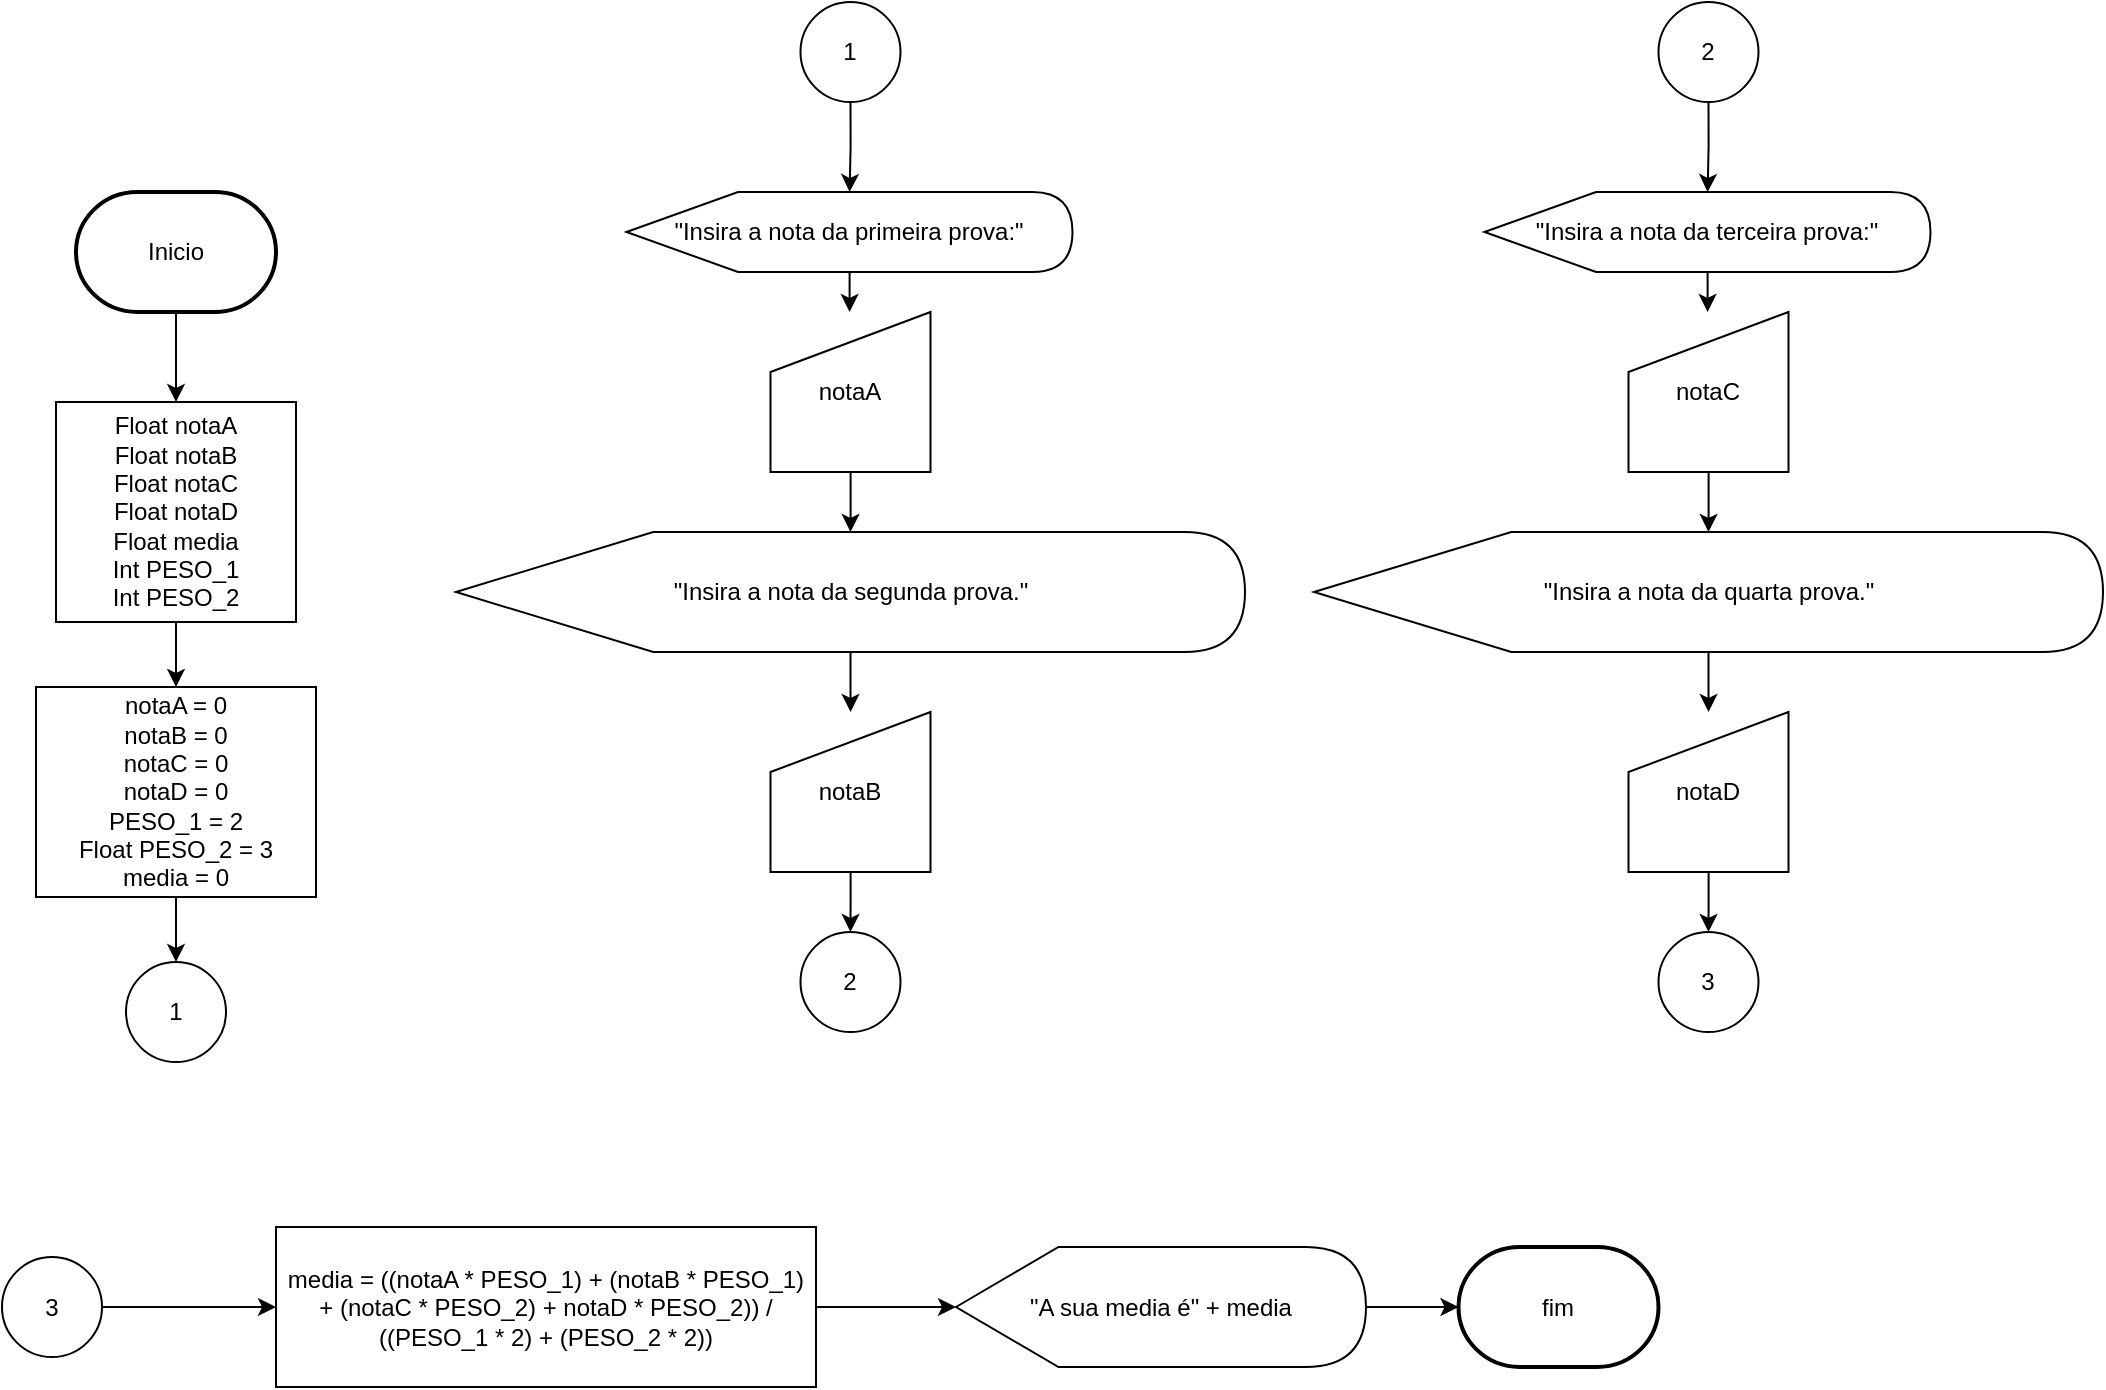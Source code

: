 <mxfile version="26.1.1">
  <diagram name="Página-1" id="mBzztjjE1htirHH1m6_b">
    <mxGraphModel dx="1707" dy="532" grid="1" gridSize="10" guides="1" tooltips="1" connect="1" arrows="1" fold="1" page="1" pageScale="1" pageWidth="827" pageHeight="1169" math="0" shadow="0">
      <root>
        <mxCell id="0" />
        <mxCell id="1" parent="0" />
        <mxCell id="PZAd172AtOwlA6TTgWJv-4" value="" style="edgeStyle=orthogonalEdgeStyle;rounded=0;orthogonalLoop=1;jettySize=auto;html=1;" edge="1" parent="1" source="PZAd172AtOwlA6TTgWJv-2" target="PZAd172AtOwlA6TTgWJv-3">
          <mxGeometry relative="1" as="geometry" />
        </mxCell>
        <mxCell id="PZAd172AtOwlA6TTgWJv-2" value="Inicio" style="strokeWidth=2;html=1;shape=mxgraph.flowchart.terminator;whiteSpace=wrap;" vertex="1" parent="1">
          <mxGeometry x="-780" y="455" width="100" height="60" as="geometry" />
        </mxCell>
        <mxCell id="PZAd172AtOwlA6TTgWJv-6" value="" style="edgeStyle=orthogonalEdgeStyle;rounded=0;orthogonalLoop=1;jettySize=auto;html=1;" edge="1" parent="1" source="PZAd172AtOwlA6TTgWJv-3" target="PZAd172AtOwlA6TTgWJv-5">
          <mxGeometry relative="1" as="geometry" />
        </mxCell>
        <mxCell id="PZAd172AtOwlA6TTgWJv-3" value="Float notaA&lt;div&gt;Float notaB&lt;/div&gt;&lt;div&gt;Float notaC&lt;/div&gt;&lt;div&gt;Float notaD&lt;/div&gt;&lt;div&gt;Float media&lt;/div&gt;&lt;div&gt;Int PESO_1&lt;/div&gt;&lt;div&gt;Int PESO_2&lt;/div&gt;" style="rounded=0;whiteSpace=wrap;html=1;" vertex="1" parent="1">
          <mxGeometry x="-790" y="560" width="120" height="110" as="geometry" />
        </mxCell>
        <mxCell id="PZAd172AtOwlA6TTgWJv-8" value="" style="edgeStyle=orthogonalEdgeStyle;rounded=0;orthogonalLoop=1;jettySize=auto;html=1;" edge="1" parent="1" source="PZAd172AtOwlA6TTgWJv-5" target="PZAd172AtOwlA6TTgWJv-7">
          <mxGeometry relative="1" as="geometry" />
        </mxCell>
        <mxCell id="PZAd172AtOwlA6TTgWJv-5" value="notaA = 0&lt;div&gt;notaB = 0&lt;/div&gt;&lt;div&gt;notaC = 0&lt;/div&gt;&lt;div&gt;notaD = 0&lt;/div&gt;&lt;div&gt;PESO_1 = 2&lt;/div&gt;&lt;div&gt;Float PESO_2 = 3&lt;/div&gt;&lt;div&gt;media = 0&lt;/div&gt;" style="rounded=0;whiteSpace=wrap;html=1;" vertex="1" parent="1">
          <mxGeometry x="-800" y="702.5" width="140" height="105" as="geometry" />
        </mxCell>
        <mxCell id="PZAd172AtOwlA6TTgWJv-7" value="1" style="ellipse;whiteSpace=wrap;html=1;aspect=fixed;" vertex="1" parent="1">
          <mxGeometry x="-755" y="840" width="50" height="50" as="geometry" />
        </mxCell>
        <mxCell id="PZAd172AtOwlA6TTgWJv-12" value="" style="edgeStyle=orthogonalEdgeStyle;rounded=0;orthogonalLoop=1;jettySize=auto;html=1;" edge="1" parent="1" source="PZAd172AtOwlA6TTgWJv-9" target="PZAd172AtOwlA6TTgWJv-11">
          <mxGeometry relative="1" as="geometry" />
        </mxCell>
        <mxCell id="PZAd172AtOwlA6TTgWJv-9" value="1" style="ellipse;whiteSpace=wrap;html=1;aspect=fixed;" vertex="1" parent="1">
          <mxGeometry x="-417.75" y="360" width="50" height="50" as="geometry" />
        </mxCell>
        <mxCell id="PZAd172AtOwlA6TTgWJv-17" value="" style="edgeStyle=orthogonalEdgeStyle;rounded=0;orthogonalLoop=1;jettySize=auto;html=1;" edge="1" parent="1" source="PZAd172AtOwlA6TTgWJv-10" target="PZAd172AtOwlA6TTgWJv-14">
          <mxGeometry relative="1" as="geometry" />
        </mxCell>
        <mxCell id="PZAd172AtOwlA6TTgWJv-10" value="&quot;Insira a nota da segunda prova.&quot;" style="shape=display;whiteSpace=wrap;html=1;" vertex="1" parent="1">
          <mxGeometry x="-590" y="625" width="394.5" height="60" as="geometry" />
        </mxCell>
        <mxCell id="PZAd172AtOwlA6TTgWJv-15" value="" style="edgeStyle=orthogonalEdgeStyle;rounded=0;orthogonalLoop=1;jettySize=auto;html=1;" edge="1" parent="1" source="PZAd172AtOwlA6TTgWJv-11" target="PZAd172AtOwlA6TTgWJv-13">
          <mxGeometry relative="1" as="geometry" />
        </mxCell>
        <mxCell id="PZAd172AtOwlA6TTgWJv-11" value="&quot;Insira a nota da primeira prova:&quot;" style="shape=display;whiteSpace=wrap;html=1;" vertex="1" parent="1">
          <mxGeometry x="-504.75" y="455" width="223" height="40" as="geometry" />
        </mxCell>
        <mxCell id="PZAd172AtOwlA6TTgWJv-16" value="" style="edgeStyle=orthogonalEdgeStyle;rounded=0;orthogonalLoop=1;jettySize=auto;html=1;" edge="1" parent="1" source="PZAd172AtOwlA6TTgWJv-13" target="PZAd172AtOwlA6TTgWJv-10">
          <mxGeometry relative="1" as="geometry" />
        </mxCell>
        <mxCell id="PZAd172AtOwlA6TTgWJv-13" value="notaA" style="shape=manualInput;whiteSpace=wrap;html=1;" vertex="1" parent="1">
          <mxGeometry x="-432.75" y="515" width="80" height="80" as="geometry" />
        </mxCell>
        <mxCell id="PZAd172AtOwlA6TTgWJv-19" value="" style="edgeStyle=orthogonalEdgeStyle;rounded=0;orthogonalLoop=1;jettySize=auto;html=1;" edge="1" parent="1" source="PZAd172AtOwlA6TTgWJv-14" target="PZAd172AtOwlA6TTgWJv-18">
          <mxGeometry relative="1" as="geometry" />
        </mxCell>
        <mxCell id="PZAd172AtOwlA6TTgWJv-14" value="notaB" style="shape=manualInput;whiteSpace=wrap;html=1;" vertex="1" parent="1">
          <mxGeometry x="-432.75" y="715" width="80" height="80" as="geometry" />
        </mxCell>
        <mxCell id="PZAd172AtOwlA6TTgWJv-18" value="2" style="ellipse;whiteSpace=wrap;html=1;aspect=fixed;" vertex="1" parent="1">
          <mxGeometry x="-417.75" y="825" width="50" height="50" as="geometry" />
        </mxCell>
        <mxCell id="PZAd172AtOwlA6TTgWJv-22" value="" style="edgeStyle=orthogonalEdgeStyle;rounded=0;orthogonalLoop=1;jettySize=auto;html=1;entryX=0;entryY=0.5;entryDx=0;entryDy=0;" edge="1" parent="1" source="PZAd172AtOwlA6TTgWJv-20" target="PZAd172AtOwlA6TTgWJv-47">
          <mxGeometry relative="1" as="geometry">
            <mxPoint x="-720" y="1012.5" as="targetPoint" />
          </mxGeometry>
        </mxCell>
        <mxCell id="PZAd172AtOwlA6TTgWJv-20" value="3" style="ellipse;whiteSpace=wrap;html=1;aspect=fixed;" vertex="1" parent="1">
          <mxGeometry x="-817" y="987.5" width="50" height="50" as="geometry" />
        </mxCell>
        <mxCell id="PZAd172AtOwlA6TTgWJv-49" value="" style="edgeStyle=orthogonalEdgeStyle;rounded=0;orthogonalLoop=1;jettySize=auto;html=1;" edge="1" parent="1" source="PZAd172AtOwlA6TTgWJv-23" target="PZAd172AtOwlA6TTgWJv-32">
          <mxGeometry relative="1" as="geometry" />
        </mxCell>
        <mxCell id="PZAd172AtOwlA6TTgWJv-23" value="&quot;A sua media é&quot; + media" style="shape=display;whiteSpace=wrap;html=1;size=0.25;" vertex="1" parent="1">
          <mxGeometry x="-340" y="982.5" width="205" height="60" as="geometry" />
        </mxCell>
        <mxCell id="PZAd172AtOwlA6TTgWJv-32" value="fim" style="strokeWidth=2;html=1;shape=mxgraph.flowchart.terminator;whiteSpace=wrap;" vertex="1" parent="1">
          <mxGeometry x="-88.75" y="982.5" width="100" height="60" as="geometry" />
        </mxCell>
        <mxCell id="PZAd172AtOwlA6TTgWJv-36" value="" style="edgeStyle=orthogonalEdgeStyle;rounded=0;orthogonalLoop=1;jettySize=auto;html=1;" edge="1" parent="1" source="PZAd172AtOwlA6TTgWJv-37" target="PZAd172AtOwlA6TTgWJv-41">
          <mxGeometry relative="1" as="geometry" />
        </mxCell>
        <mxCell id="PZAd172AtOwlA6TTgWJv-37" value="2" style="ellipse;whiteSpace=wrap;html=1;aspect=fixed;" vertex="1" parent="1">
          <mxGeometry x="11.25" y="360" width="50" height="50" as="geometry" />
        </mxCell>
        <mxCell id="PZAd172AtOwlA6TTgWJv-38" value="" style="edgeStyle=orthogonalEdgeStyle;rounded=0;orthogonalLoop=1;jettySize=auto;html=1;" edge="1" parent="1" source="PZAd172AtOwlA6TTgWJv-39" target="PZAd172AtOwlA6TTgWJv-45">
          <mxGeometry relative="1" as="geometry" />
        </mxCell>
        <mxCell id="PZAd172AtOwlA6TTgWJv-39" value="&quot;Insira a nota da quarta prova.&quot;" style="shape=display;whiteSpace=wrap;html=1;" vertex="1" parent="1">
          <mxGeometry x="-161" y="625" width="394.5" height="60" as="geometry" />
        </mxCell>
        <mxCell id="PZAd172AtOwlA6TTgWJv-40" value="" style="edgeStyle=orthogonalEdgeStyle;rounded=0;orthogonalLoop=1;jettySize=auto;html=1;" edge="1" parent="1" source="PZAd172AtOwlA6TTgWJv-41" target="PZAd172AtOwlA6TTgWJv-43">
          <mxGeometry relative="1" as="geometry" />
        </mxCell>
        <mxCell id="PZAd172AtOwlA6TTgWJv-41" value="&quot;Insira a nota da terceira prova:&quot;" style="shape=display;whiteSpace=wrap;html=1;" vertex="1" parent="1">
          <mxGeometry x="-75.75" y="455" width="223" height="40" as="geometry" />
        </mxCell>
        <mxCell id="PZAd172AtOwlA6TTgWJv-42" value="" style="edgeStyle=orthogonalEdgeStyle;rounded=0;orthogonalLoop=1;jettySize=auto;html=1;" edge="1" parent="1" source="PZAd172AtOwlA6TTgWJv-43" target="PZAd172AtOwlA6TTgWJv-39">
          <mxGeometry relative="1" as="geometry" />
        </mxCell>
        <mxCell id="PZAd172AtOwlA6TTgWJv-43" value="notaC" style="shape=manualInput;whiteSpace=wrap;html=1;" vertex="1" parent="1">
          <mxGeometry x="-3.75" y="515" width="80" height="80" as="geometry" />
        </mxCell>
        <mxCell id="PZAd172AtOwlA6TTgWJv-44" value="" style="edgeStyle=orthogonalEdgeStyle;rounded=0;orthogonalLoop=1;jettySize=auto;html=1;" edge="1" parent="1" source="PZAd172AtOwlA6TTgWJv-45" target="PZAd172AtOwlA6TTgWJv-46">
          <mxGeometry relative="1" as="geometry" />
        </mxCell>
        <mxCell id="PZAd172AtOwlA6TTgWJv-45" value="notaD" style="shape=manualInput;whiteSpace=wrap;html=1;" vertex="1" parent="1">
          <mxGeometry x="-3.75" y="715" width="80" height="80" as="geometry" />
        </mxCell>
        <mxCell id="PZAd172AtOwlA6TTgWJv-46" value="3" style="ellipse;whiteSpace=wrap;html=1;aspect=fixed;" vertex="1" parent="1">
          <mxGeometry x="11.25" y="825" width="50" height="50" as="geometry" />
        </mxCell>
        <mxCell id="PZAd172AtOwlA6TTgWJv-48" value="" style="edgeStyle=orthogonalEdgeStyle;rounded=0;orthogonalLoop=1;jettySize=auto;html=1;" edge="1" parent="1" source="PZAd172AtOwlA6TTgWJv-47" target="PZAd172AtOwlA6TTgWJv-23">
          <mxGeometry relative="1" as="geometry" />
        </mxCell>
        <mxCell id="PZAd172AtOwlA6TTgWJv-47" value="media = ((notaA * PESO_1) + (notaB * PESO_1) + (notaC * PESO_2) + notaD * PESO_2)) / ((PESO_1 * 2) + (PESO_2 * 2))" style="rounded=0;whiteSpace=wrap;html=1;" vertex="1" parent="1">
          <mxGeometry x="-680" y="972.5" width="270" height="80" as="geometry" />
        </mxCell>
      </root>
    </mxGraphModel>
  </diagram>
</mxfile>
